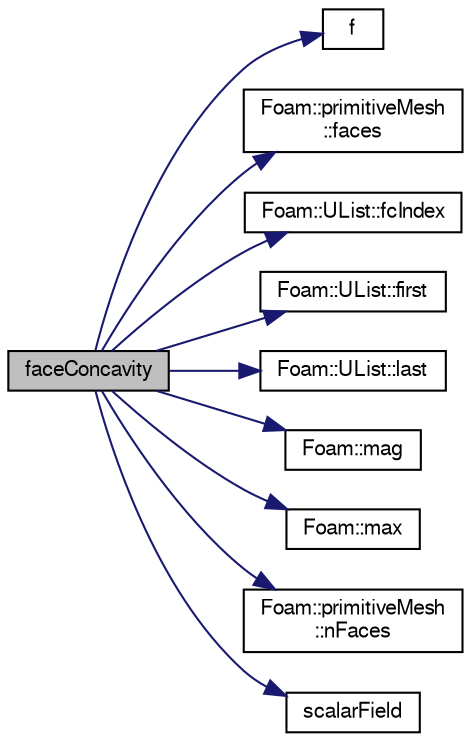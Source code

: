 digraph "faceConcavity"
{
  bgcolor="transparent";
  edge [fontname="FreeSans",fontsize="10",labelfontname="FreeSans",labelfontsize="10"];
  node [fontname="FreeSans",fontsize="10",shape=record];
  rankdir="LR";
  Node1 [label="faceConcavity",height=0.2,width=0.4,color="black", fillcolor="grey75", style="filled" fontcolor="black"];
  Node1 -> Node2 [color="midnightblue",fontsize="10",style="solid",fontname="FreeSans"];
  Node2 [label="f",height=0.2,width=0.4,color="black",URL="$a03529.html#a888be93833ac7a23170555c69c690288"];
  Node1 -> Node3 [color="midnightblue",fontsize="10",style="solid",fontname="FreeSans"];
  Node3 [label="Foam::primitiveMesh\l::faces",height=0.2,width=0.4,color="black",URL="$a01911.html#a3669b3b29537f3a55bbd2ffa8c749f41",tooltip="Return faces. "];
  Node1 -> Node4 [color="midnightblue",fontsize="10",style="solid",fontname="FreeSans"];
  Node4 [label="Foam::UList::fcIndex",height=0.2,width=0.4,color="black",URL="$a02659.html#af4d05e19e6cdc80f0c7acd5bbe250f69",tooltip="Return the forward circular index, i.e. the next index. "];
  Node1 -> Node5 [color="midnightblue",fontsize="10",style="solid",fontname="FreeSans"];
  Node5 [label="Foam::UList::first",height=0.2,width=0.4,color="black",URL="$a02659.html#a1c9828bc3de9502754d944c95a2ce0d9",tooltip="Return the first element of the list. "];
  Node1 -> Node6 [color="midnightblue",fontsize="10",style="solid",fontname="FreeSans"];
  Node6 [label="Foam::UList::last",height=0.2,width=0.4,color="black",URL="$a02659.html#aef07c02ea1c27bdb5906043b399e0ff0",tooltip="Return the last element of the list. "];
  Node1 -> Node7 [color="midnightblue",fontsize="10",style="solid",fontname="FreeSans"];
  Node7 [label="Foam::mag",height=0.2,width=0.4,color="black",URL="$a10237.html#a929da2a3fdcf3dacbbe0487d3a330dae"];
  Node1 -> Node8 [color="midnightblue",fontsize="10",style="solid",fontname="FreeSans"];
  Node8 [label="Foam::max",height=0.2,width=0.4,color="black",URL="$a10237.html#ac993e906cf2774ae77e666bc24e81733"];
  Node1 -> Node9 [color="midnightblue",fontsize="10",style="solid",fontname="FreeSans"];
  Node9 [label="Foam::primitiveMesh\l::nFaces",height=0.2,width=0.4,color="black",URL="$a01911.html#a9be088de373a98524a153de7da0e92e8"];
  Node1 -> Node10 [color="midnightblue",fontsize="10",style="solid",fontname="FreeSans"];
  Node10 [label="scalarField",height=0.2,width=0.4,color="black",URL="$a03917.html#afcd8855c276a98ae9604b35c8fb5b81e"];
}
